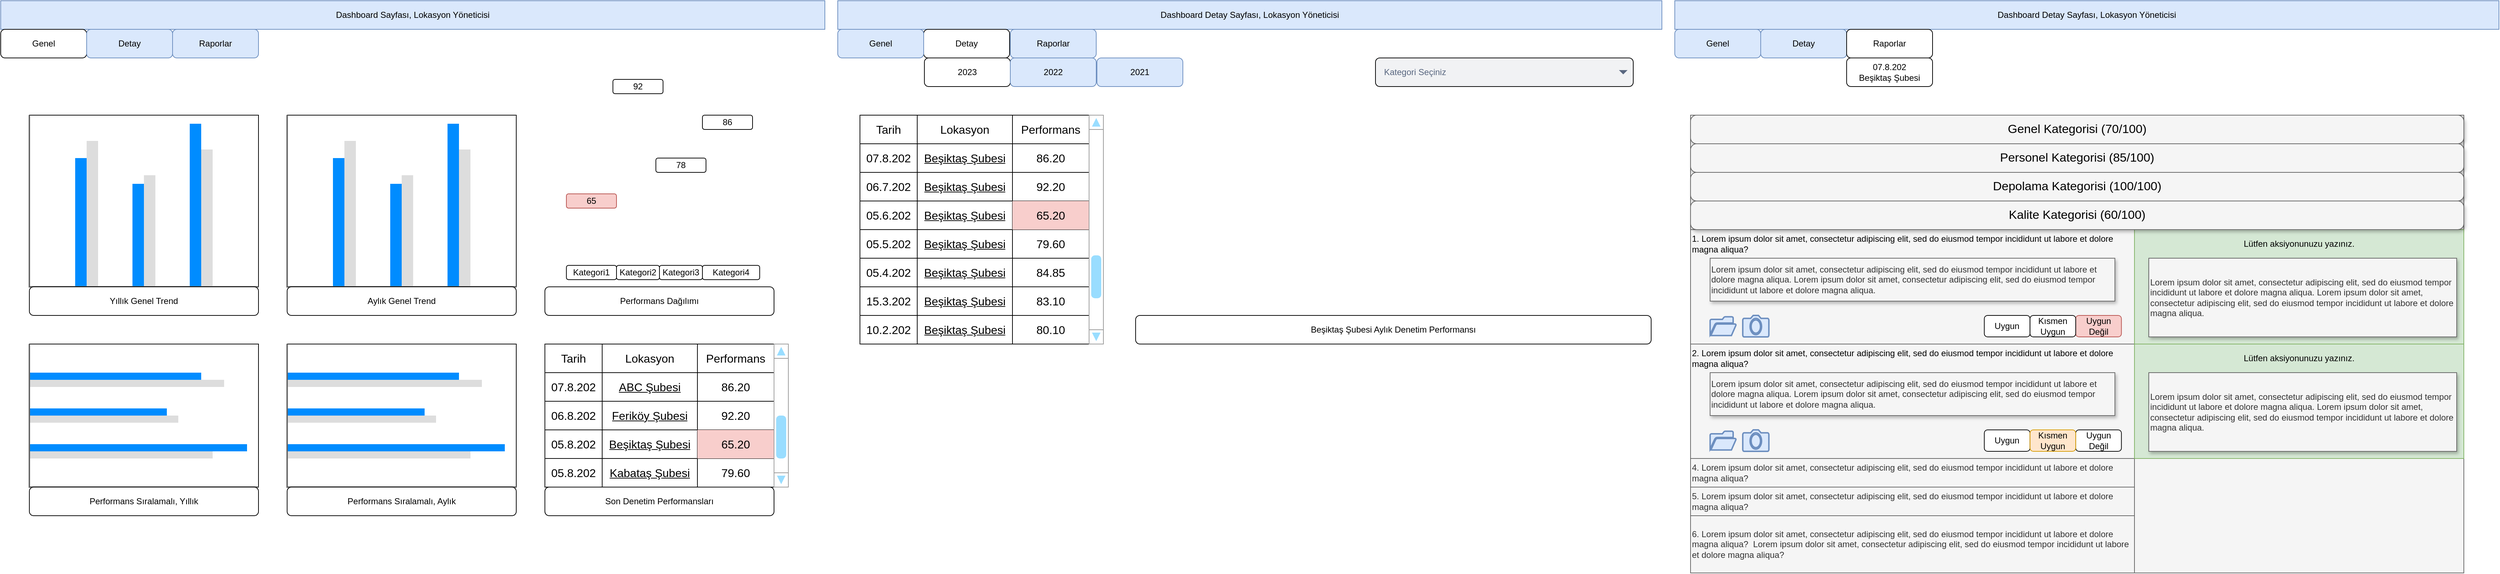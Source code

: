 <mxfile version="21.2.1" type="github">
  <diagram name="Sayfa -1" id="ZSB9GFYhAlsYdXEXsjk7">
    <mxGraphModel dx="2968" dy="960" grid="1" gridSize="10" guides="1" tooltips="1" connect="1" arrows="1" fold="1" page="1" pageScale="1" pageWidth="1169" pageHeight="827" math="0" shadow="0">
      <root>
        <mxCell id="0" />
        <mxCell id="1" parent="0" />
        <mxCell id="f3kiUudk-RCMqSwEqgsD-292" value="" style="shape=image;html=1;verticalAlign=top;verticalLabelPosition=bottom;labelBackgroundColor=#ffffff;imageAspect=0;aspect=fixed;image=https://cdn1.iconfinder.com/data/icons/ionicons-sharp-vol-2/512/stats-chart-sharp-128.png" vertex="1" parent="1">
          <mxGeometry x="-380" y="120" width="280" height="280" as="geometry" />
        </mxCell>
        <mxCell id="f3kiUudk-RCMqSwEqgsD-178" value="" style="group;fillColor=#f5f5f5;fontColor=#333333;strokeColor=#666666;container=0;" vertex="1" connectable="0" parent="1">
          <mxGeometry x="1200" y="160" width="1080" height="640" as="geometry" />
        </mxCell>
        <mxCell id="f3kiUudk-RCMqSwEqgsD-1" value="Dashboard Sayfası, Lokasyon Yöneticisi" style="rounded=0;whiteSpace=wrap;html=1;fillColor=#dae8fc;strokeColor=#6c8ebf;movable=1;resizable=1;rotatable=1;deletable=1;editable=1;locked=0;connectable=1;" vertex="1" parent="1">
          <mxGeometry x="-1160" width="1151" height="40" as="geometry" />
        </mxCell>
        <mxCell id="f3kiUudk-RCMqSwEqgsD-2" value="Genel" style="rounded=1;whiteSpace=wrap;html=1;" vertex="1" parent="1">
          <mxGeometry x="-1160" y="40" width="120" height="40" as="geometry" />
        </mxCell>
        <mxCell id="f3kiUudk-RCMqSwEqgsD-3" value="Detay" style="rounded=1;whiteSpace=wrap;html=1;fillColor=#dae8fc;strokeColor=#6c8ebf;" vertex="1" parent="1">
          <mxGeometry x="-1040" y="40" width="120" height="40" as="geometry" />
        </mxCell>
        <mxCell id="f3kiUudk-RCMqSwEqgsD-6" value="Dashboard Detay Sayfası, Lokasyon Yöneticisi" style="rounded=0;whiteSpace=wrap;html=1;fillColor=#dae8fc;strokeColor=#6c8ebf;movable=1;resizable=1;rotatable=1;deletable=1;editable=1;locked=0;connectable=1;" vertex="1" parent="1">
          <mxGeometry x="9" width="1151" height="40" as="geometry" />
        </mxCell>
        <mxCell id="f3kiUudk-RCMqSwEqgsD-7" value="Detay" style="rounded=1;whiteSpace=wrap;html=1;" vertex="1" parent="1">
          <mxGeometry x="129" y="40" width="120" height="40" as="geometry" />
        </mxCell>
        <mxCell id="f3kiUudk-RCMqSwEqgsD-8" value="Genel" style="rounded=1;whiteSpace=wrap;html=1;fillColor=#dae8fc;strokeColor=#6c8ebf;" vertex="1" parent="1">
          <mxGeometry x="9" y="40" width="120" height="40" as="geometry" />
        </mxCell>
        <mxCell id="f3kiUudk-RCMqSwEqgsD-14" value="" style="verticalLabelPosition=bottom;shadow=0;dashed=0;align=center;html=1;verticalAlign=top;strokeWidth=1;shape=mxgraph.mockup.graphics.columnChart;strokeColor=default;strokeColor2=none;strokeColor3=#666666;fillColor2=#008cff;fillColor3=#dddddd;" vertex="1" parent="1">
          <mxGeometry x="-1120" y="160" width="320" height="240" as="geometry" />
        </mxCell>
        <mxCell id="f3kiUudk-RCMqSwEqgsD-15" value="Yıllık Genel Trend" style="rounded=1;whiteSpace=wrap;html=1;" vertex="1" parent="1">
          <mxGeometry x="-1120" y="400" width="320" height="40" as="geometry" />
        </mxCell>
        <mxCell id="f3kiUudk-RCMqSwEqgsD-16" value="" style="verticalLabelPosition=bottom;shadow=0;dashed=0;align=center;html=1;verticalAlign=top;strokeWidth=1;shape=mxgraph.mockup.graphics.columnChart;strokeColor=default;strokeColor2=none;strokeColor3=#666666;fillColor2=#008cff;fillColor3=#dddddd;" vertex="1" parent="1">
          <mxGeometry x="-760" y="160" width="320" height="240" as="geometry" />
        </mxCell>
        <mxCell id="f3kiUudk-RCMqSwEqgsD-17" value="Aylık Genel Trend" style="rounded=1;whiteSpace=wrap;html=1;" vertex="1" parent="1">
          <mxGeometry x="-760" y="400" width="320" height="40" as="geometry" />
        </mxCell>
        <mxCell id="f3kiUudk-RCMqSwEqgsD-18" value="Performans Dağılımı" style="rounded=1;whiteSpace=wrap;html=1;" vertex="1" parent="1">
          <mxGeometry x="-400" y="400" width="320" height="40" as="geometry" />
        </mxCell>
        <mxCell id="f3kiUudk-RCMqSwEqgsD-19" value="" style="verticalLabelPosition=bottom;shadow=0;dashed=0;align=center;html=1;verticalAlign=top;strokeWidth=1;shape=mxgraph.mockup.graphics.barChart;strokeColor=default;strokeColor2=none;strokeColor3=#666666;fillColor2=#008cff;fillColor3=#dddddd;" vertex="1" parent="1">
          <mxGeometry x="-1120" y="480" width="320" height="200" as="geometry" />
        </mxCell>
        <mxCell id="f3kiUudk-RCMqSwEqgsD-20" value="Performans Sıralamalı, Yıllık" style="rounded=1;whiteSpace=wrap;html=1;" vertex="1" parent="1">
          <mxGeometry x="-1120" y="680" width="320" height="40" as="geometry" />
        </mxCell>
        <mxCell id="f3kiUudk-RCMqSwEqgsD-21" value="" style="verticalLabelPosition=bottom;shadow=0;dashed=0;align=center;html=1;verticalAlign=top;strokeWidth=1;shape=mxgraph.mockup.graphics.barChart;strokeColor=default;strokeColor2=none;strokeColor3=#666666;fillColor2=#008cff;fillColor3=#dddddd;" vertex="1" parent="1">
          <mxGeometry x="-760" y="480" width="320" height="200" as="geometry" />
        </mxCell>
        <mxCell id="f3kiUudk-RCMqSwEqgsD-22" value="Performans Sıralamalı, Aylık" style="rounded=1;whiteSpace=wrap;html=1;" vertex="1" parent="1">
          <mxGeometry x="-760" y="680" width="320" height="40" as="geometry" />
        </mxCell>
        <mxCell id="f3kiUudk-RCMqSwEqgsD-36" value="Kategori1" style="rounded=1;whiteSpace=wrap;html=1;" vertex="1" parent="1">
          <mxGeometry x="-370" y="370" width="70" height="20" as="geometry" />
        </mxCell>
        <mxCell id="f3kiUudk-RCMqSwEqgsD-37" value="Kategori2" style="rounded=1;whiteSpace=wrap;html=1;" vertex="1" parent="1">
          <mxGeometry x="-300" y="370" width="60" height="20" as="geometry" />
        </mxCell>
        <mxCell id="f3kiUudk-RCMqSwEqgsD-38" value="Kategori3" style="rounded=1;whiteSpace=wrap;html=1;" vertex="1" parent="1">
          <mxGeometry x="-240" y="370" width="60" height="20" as="geometry" />
        </mxCell>
        <mxCell id="f3kiUudk-RCMqSwEqgsD-49" value="" style="shape=table;startSize=0;container=1;collapsible=0;childLayout=tableLayout;fontSize=16;" vertex="1" parent="1">
          <mxGeometry x="-400" y="480" width="320" height="200" as="geometry" />
        </mxCell>
        <mxCell id="f3kiUudk-RCMqSwEqgsD-50" value="" style="shape=tableRow;horizontal=0;startSize=0;swimlaneHead=0;swimlaneBody=0;strokeColor=inherit;top=0;left=0;bottom=0;right=0;collapsible=0;dropTarget=0;fillColor=none;points=[[0,0.5],[1,0.5]];portConstraint=eastwest;fontSize=16;" vertex="1" parent="f3kiUudk-RCMqSwEqgsD-49">
          <mxGeometry width="320" height="40" as="geometry" />
        </mxCell>
        <mxCell id="f3kiUudk-RCMqSwEqgsD-51" value="Tarih" style="shape=partialRectangle;html=1;whiteSpace=wrap;connectable=0;strokeColor=inherit;overflow=hidden;fillColor=none;top=0;left=0;bottom=0;right=0;pointerEvents=1;fontSize=16;" vertex="1" parent="f3kiUudk-RCMqSwEqgsD-50">
          <mxGeometry width="80" height="40" as="geometry">
            <mxRectangle width="80" height="40" as="alternateBounds" />
          </mxGeometry>
        </mxCell>
        <mxCell id="f3kiUudk-RCMqSwEqgsD-52" value="Lokasyon" style="shape=partialRectangle;html=1;whiteSpace=wrap;connectable=0;strokeColor=inherit;overflow=hidden;fillColor=none;top=0;left=0;bottom=0;right=0;pointerEvents=1;fontSize=16;" vertex="1" parent="f3kiUudk-RCMqSwEqgsD-50">
          <mxGeometry x="80" width="133" height="40" as="geometry">
            <mxRectangle width="133" height="40" as="alternateBounds" />
          </mxGeometry>
        </mxCell>
        <mxCell id="f3kiUudk-RCMqSwEqgsD-53" value="Performans" style="shape=partialRectangle;html=1;whiteSpace=wrap;connectable=0;strokeColor=inherit;overflow=hidden;fillColor=none;top=0;left=0;bottom=0;right=0;pointerEvents=1;fontSize=16;" vertex="1" parent="f3kiUudk-RCMqSwEqgsD-50">
          <mxGeometry x="213" width="107" height="40" as="geometry">
            <mxRectangle width="107" height="40" as="alternateBounds" />
          </mxGeometry>
        </mxCell>
        <mxCell id="f3kiUudk-RCMqSwEqgsD-54" value="" style="shape=tableRow;horizontal=0;startSize=0;swimlaneHead=0;swimlaneBody=0;strokeColor=inherit;top=0;left=0;bottom=0;right=0;collapsible=0;dropTarget=0;fillColor=none;points=[[0,0.5],[1,0.5]];portConstraint=eastwest;fontSize=16;" vertex="1" parent="f3kiUudk-RCMqSwEqgsD-49">
          <mxGeometry y="40" width="320" height="40" as="geometry" />
        </mxCell>
        <mxCell id="f3kiUudk-RCMqSwEqgsD-55" value="07.8.202" style="shape=partialRectangle;html=1;whiteSpace=wrap;connectable=0;strokeColor=inherit;overflow=hidden;fillColor=none;top=0;left=0;bottom=0;right=0;pointerEvents=1;fontSize=16;" vertex="1" parent="f3kiUudk-RCMqSwEqgsD-54">
          <mxGeometry width="80" height="40" as="geometry">
            <mxRectangle width="80" height="40" as="alternateBounds" />
          </mxGeometry>
        </mxCell>
        <mxCell id="f3kiUudk-RCMqSwEqgsD-56" value="ABC Şubesi" style="shape=partialRectangle;html=1;whiteSpace=wrap;connectable=0;strokeColor=inherit;overflow=hidden;fillColor=none;top=0;left=0;bottom=0;right=0;pointerEvents=1;fontSize=16;fontStyle=4" vertex="1" parent="f3kiUudk-RCMqSwEqgsD-54">
          <mxGeometry x="80" width="133" height="40" as="geometry">
            <mxRectangle width="133" height="40" as="alternateBounds" />
          </mxGeometry>
        </mxCell>
        <mxCell id="f3kiUudk-RCMqSwEqgsD-57" value="86.20" style="shape=partialRectangle;html=1;whiteSpace=wrap;connectable=0;strokeColor=inherit;overflow=hidden;fillColor=none;top=0;left=0;bottom=0;right=0;pointerEvents=1;fontSize=16;" vertex="1" parent="f3kiUudk-RCMqSwEqgsD-54">
          <mxGeometry x="213" width="107" height="40" as="geometry">
            <mxRectangle width="107" height="40" as="alternateBounds" />
          </mxGeometry>
        </mxCell>
        <mxCell id="f3kiUudk-RCMqSwEqgsD-58" value="" style="shape=tableRow;horizontal=0;startSize=0;swimlaneHead=0;swimlaneBody=0;strokeColor=inherit;top=0;left=0;bottom=0;right=0;collapsible=0;dropTarget=0;fillColor=none;points=[[0,0.5],[1,0.5]];portConstraint=eastwest;fontSize=16;" vertex="1" parent="f3kiUudk-RCMqSwEqgsD-49">
          <mxGeometry y="80" width="320" height="40" as="geometry" />
        </mxCell>
        <mxCell id="f3kiUudk-RCMqSwEqgsD-59" value="06.8.202" style="shape=partialRectangle;html=1;whiteSpace=wrap;connectable=0;strokeColor=inherit;overflow=hidden;fillColor=none;top=0;left=0;bottom=0;right=0;pointerEvents=1;fontSize=16;" vertex="1" parent="f3kiUudk-RCMqSwEqgsD-58">
          <mxGeometry width="80" height="40" as="geometry">
            <mxRectangle width="80" height="40" as="alternateBounds" />
          </mxGeometry>
        </mxCell>
        <mxCell id="f3kiUudk-RCMqSwEqgsD-60" value="Feriköy Şubesi" style="shape=partialRectangle;html=1;whiteSpace=wrap;connectable=0;strokeColor=inherit;overflow=hidden;fillColor=none;top=0;left=0;bottom=0;right=0;pointerEvents=1;fontSize=16;fontStyle=4" vertex="1" parent="f3kiUudk-RCMqSwEqgsD-58">
          <mxGeometry x="80" width="133" height="40" as="geometry">
            <mxRectangle width="133" height="40" as="alternateBounds" />
          </mxGeometry>
        </mxCell>
        <mxCell id="f3kiUudk-RCMqSwEqgsD-61" value="92.20" style="shape=partialRectangle;html=1;whiteSpace=wrap;connectable=0;strokeColor=inherit;overflow=hidden;fillColor=none;top=0;left=0;bottom=0;right=0;pointerEvents=1;fontSize=16;" vertex="1" parent="f3kiUudk-RCMqSwEqgsD-58">
          <mxGeometry x="213" width="107" height="40" as="geometry">
            <mxRectangle width="107" height="40" as="alternateBounds" />
          </mxGeometry>
        </mxCell>
        <mxCell id="f3kiUudk-RCMqSwEqgsD-62" style="shape=tableRow;horizontal=0;startSize=0;swimlaneHead=0;swimlaneBody=0;strokeColor=inherit;top=0;left=0;bottom=0;right=0;collapsible=0;dropTarget=0;fillColor=none;points=[[0,0.5],[1,0.5]];portConstraint=eastwest;fontSize=16;" vertex="1" parent="f3kiUudk-RCMqSwEqgsD-49">
          <mxGeometry y="120" width="320" height="40" as="geometry" />
        </mxCell>
        <mxCell id="f3kiUudk-RCMqSwEqgsD-63" value="05.8.202" style="shape=partialRectangle;html=1;whiteSpace=wrap;connectable=0;strokeColor=inherit;overflow=hidden;fillColor=none;top=0;left=0;bottom=0;right=0;pointerEvents=1;fontSize=16;" vertex="1" parent="f3kiUudk-RCMqSwEqgsD-62">
          <mxGeometry width="80" height="40" as="geometry">
            <mxRectangle width="80" height="40" as="alternateBounds" />
          </mxGeometry>
        </mxCell>
        <mxCell id="f3kiUudk-RCMqSwEqgsD-64" value="Beşiktaş Şubesi" style="shape=partialRectangle;html=1;whiteSpace=wrap;connectable=0;strokeColor=inherit;overflow=hidden;fillColor=none;top=0;left=0;bottom=0;right=0;pointerEvents=1;fontSize=16;fontStyle=4" vertex="1" parent="f3kiUudk-RCMqSwEqgsD-62">
          <mxGeometry x="80" width="133" height="40" as="geometry">
            <mxRectangle width="133" height="40" as="alternateBounds" />
          </mxGeometry>
        </mxCell>
        <mxCell id="f3kiUudk-RCMqSwEqgsD-65" value="65.20" style="shape=partialRectangle;html=1;whiteSpace=wrap;connectable=0;strokeColor=#b85450;overflow=hidden;fillColor=#f8cecc;top=0;left=0;bottom=0;right=0;pointerEvents=1;fontSize=16;" vertex="1" parent="f3kiUudk-RCMqSwEqgsD-62">
          <mxGeometry x="213" width="107" height="40" as="geometry">
            <mxRectangle width="107" height="40" as="alternateBounds" />
          </mxGeometry>
        </mxCell>
        <mxCell id="f3kiUudk-RCMqSwEqgsD-66" style="shape=tableRow;horizontal=0;startSize=0;swimlaneHead=0;swimlaneBody=0;strokeColor=inherit;top=0;left=0;bottom=0;right=0;collapsible=0;dropTarget=0;fillColor=none;points=[[0,0.5],[1,0.5]];portConstraint=eastwest;fontSize=16;" vertex="1" parent="f3kiUudk-RCMqSwEqgsD-49">
          <mxGeometry y="160" width="320" height="40" as="geometry" />
        </mxCell>
        <mxCell id="f3kiUudk-RCMqSwEqgsD-67" value="05.8.202" style="shape=partialRectangle;html=1;whiteSpace=wrap;connectable=0;strokeColor=inherit;overflow=hidden;fillColor=none;top=0;left=0;bottom=0;right=0;pointerEvents=1;fontSize=16;" vertex="1" parent="f3kiUudk-RCMqSwEqgsD-66">
          <mxGeometry width="80" height="40" as="geometry">
            <mxRectangle width="80" height="40" as="alternateBounds" />
          </mxGeometry>
        </mxCell>
        <mxCell id="f3kiUudk-RCMqSwEqgsD-68" value="Kabataş Şubesi" style="shape=partialRectangle;html=1;whiteSpace=wrap;connectable=0;strokeColor=inherit;overflow=hidden;fillColor=none;top=0;left=0;bottom=0;right=0;pointerEvents=1;fontSize=16;fontStyle=4" vertex="1" parent="f3kiUudk-RCMqSwEqgsD-66">
          <mxGeometry x="80" width="133" height="40" as="geometry">
            <mxRectangle width="133" height="40" as="alternateBounds" />
          </mxGeometry>
        </mxCell>
        <mxCell id="f3kiUudk-RCMqSwEqgsD-69" value="79.60" style="shape=partialRectangle;html=1;whiteSpace=wrap;connectable=0;strokeColor=inherit;overflow=hidden;fillColor=none;top=0;left=0;bottom=0;right=0;pointerEvents=1;fontSize=16;" vertex="1" parent="f3kiUudk-RCMqSwEqgsD-66">
          <mxGeometry x="213" width="107" height="40" as="geometry">
            <mxRectangle width="107" height="40" as="alternateBounds" />
          </mxGeometry>
        </mxCell>
        <mxCell id="f3kiUudk-RCMqSwEqgsD-70" value="Son Denetim Performansları" style="rounded=1;whiteSpace=wrap;html=1;" vertex="1" parent="1">
          <mxGeometry x="-400" y="680" width="320" height="40" as="geometry" />
        </mxCell>
        <mxCell id="f3kiUudk-RCMqSwEqgsD-71" value="" style="shape=table;startSize=0;container=1;collapsible=0;childLayout=tableLayout;fontSize=16;" vertex="1" parent="1">
          <mxGeometry x="40" y="160" width="320" height="320" as="geometry" />
        </mxCell>
        <mxCell id="f3kiUudk-RCMqSwEqgsD-72" value="" style="shape=tableRow;horizontal=0;startSize=0;swimlaneHead=0;swimlaneBody=0;strokeColor=inherit;top=0;left=0;bottom=0;right=0;collapsible=0;dropTarget=0;fillColor=none;points=[[0,0.5],[1,0.5]];portConstraint=eastwest;fontSize=16;" vertex="1" parent="f3kiUudk-RCMqSwEqgsD-71">
          <mxGeometry width="320" height="40" as="geometry" />
        </mxCell>
        <mxCell id="f3kiUudk-RCMqSwEqgsD-73" value="Tarih" style="shape=partialRectangle;html=1;whiteSpace=wrap;connectable=0;strokeColor=inherit;overflow=hidden;fillColor=none;top=0;left=0;bottom=0;right=0;pointerEvents=1;fontSize=16;" vertex="1" parent="f3kiUudk-RCMqSwEqgsD-72">
          <mxGeometry width="80" height="40" as="geometry">
            <mxRectangle width="80" height="40" as="alternateBounds" />
          </mxGeometry>
        </mxCell>
        <mxCell id="f3kiUudk-RCMqSwEqgsD-74" value="Lokasyon" style="shape=partialRectangle;html=1;whiteSpace=wrap;connectable=0;strokeColor=inherit;overflow=hidden;fillColor=none;top=0;left=0;bottom=0;right=0;pointerEvents=1;fontSize=16;" vertex="1" parent="f3kiUudk-RCMqSwEqgsD-72">
          <mxGeometry x="80" width="133" height="40" as="geometry">
            <mxRectangle width="133" height="40" as="alternateBounds" />
          </mxGeometry>
        </mxCell>
        <mxCell id="f3kiUudk-RCMqSwEqgsD-75" value="Performans" style="shape=partialRectangle;html=1;whiteSpace=wrap;connectable=0;strokeColor=inherit;overflow=hidden;fillColor=none;top=0;left=0;bottom=0;right=0;pointerEvents=1;fontSize=16;" vertex="1" parent="f3kiUudk-RCMqSwEqgsD-72">
          <mxGeometry x="213" width="107" height="40" as="geometry">
            <mxRectangle width="107" height="40" as="alternateBounds" />
          </mxGeometry>
        </mxCell>
        <mxCell id="f3kiUudk-RCMqSwEqgsD-76" value="" style="shape=tableRow;horizontal=0;startSize=0;swimlaneHead=0;swimlaneBody=0;strokeColor=inherit;top=0;left=0;bottom=0;right=0;collapsible=0;dropTarget=0;fillColor=none;points=[[0,0.5],[1,0.5]];portConstraint=eastwest;fontSize=16;" vertex="1" parent="f3kiUudk-RCMqSwEqgsD-71">
          <mxGeometry y="40" width="320" height="40" as="geometry" />
        </mxCell>
        <mxCell id="f3kiUudk-RCMqSwEqgsD-77" value="07.8.202" style="shape=partialRectangle;html=1;whiteSpace=wrap;connectable=0;strokeColor=inherit;overflow=hidden;fillColor=none;top=0;left=0;bottom=0;right=0;pointerEvents=1;fontSize=16;" vertex="1" parent="f3kiUudk-RCMqSwEqgsD-76">
          <mxGeometry width="80" height="40" as="geometry">
            <mxRectangle width="80" height="40" as="alternateBounds" />
          </mxGeometry>
        </mxCell>
        <mxCell id="f3kiUudk-RCMqSwEqgsD-78" value="Beşiktaş Şubesi" style="shape=partialRectangle;html=1;whiteSpace=wrap;connectable=0;strokeColor=inherit;overflow=hidden;fillColor=none;top=0;left=0;bottom=0;right=0;pointerEvents=1;fontSize=16;fontStyle=4" vertex="1" parent="f3kiUudk-RCMqSwEqgsD-76">
          <mxGeometry x="80" width="133" height="40" as="geometry">
            <mxRectangle width="133" height="40" as="alternateBounds" />
          </mxGeometry>
        </mxCell>
        <mxCell id="f3kiUudk-RCMqSwEqgsD-79" value="86.20" style="shape=partialRectangle;html=1;whiteSpace=wrap;connectable=0;strokeColor=inherit;overflow=hidden;fillColor=none;top=0;left=0;bottom=0;right=0;pointerEvents=1;fontSize=16;" vertex="1" parent="f3kiUudk-RCMqSwEqgsD-76">
          <mxGeometry x="213" width="107" height="40" as="geometry">
            <mxRectangle width="107" height="40" as="alternateBounds" />
          </mxGeometry>
        </mxCell>
        <mxCell id="f3kiUudk-RCMqSwEqgsD-80" value="" style="shape=tableRow;horizontal=0;startSize=0;swimlaneHead=0;swimlaneBody=0;strokeColor=inherit;top=0;left=0;bottom=0;right=0;collapsible=0;dropTarget=0;fillColor=none;points=[[0,0.5],[1,0.5]];portConstraint=eastwest;fontSize=16;" vertex="1" parent="f3kiUudk-RCMqSwEqgsD-71">
          <mxGeometry y="80" width="320" height="40" as="geometry" />
        </mxCell>
        <mxCell id="f3kiUudk-RCMqSwEqgsD-81" value="06.7.202" style="shape=partialRectangle;html=1;whiteSpace=wrap;connectable=0;strokeColor=inherit;overflow=hidden;fillColor=none;top=0;left=0;bottom=0;right=0;pointerEvents=1;fontSize=16;" vertex="1" parent="f3kiUudk-RCMqSwEqgsD-80">
          <mxGeometry width="80" height="40" as="geometry">
            <mxRectangle width="80" height="40" as="alternateBounds" />
          </mxGeometry>
        </mxCell>
        <mxCell id="f3kiUudk-RCMqSwEqgsD-82" value="Beşiktaş Şubesi" style="shape=partialRectangle;html=1;whiteSpace=wrap;connectable=0;strokeColor=inherit;overflow=hidden;fillColor=none;top=0;left=0;bottom=0;right=0;pointerEvents=1;fontSize=16;fontStyle=4" vertex="1" parent="f3kiUudk-RCMqSwEqgsD-80">
          <mxGeometry x="80" width="133" height="40" as="geometry">
            <mxRectangle width="133" height="40" as="alternateBounds" />
          </mxGeometry>
        </mxCell>
        <mxCell id="f3kiUudk-RCMqSwEqgsD-83" value="92.20" style="shape=partialRectangle;html=1;whiteSpace=wrap;connectable=0;strokeColor=inherit;overflow=hidden;fillColor=none;top=0;left=0;bottom=0;right=0;pointerEvents=1;fontSize=16;" vertex="1" parent="f3kiUudk-RCMqSwEqgsD-80">
          <mxGeometry x="213" width="107" height="40" as="geometry">
            <mxRectangle width="107" height="40" as="alternateBounds" />
          </mxGeometry>
        </mxCell>
        <mxCell id="f3kiUudk-RCMqSwEqgsD-84" style="shape=tableRow;horizontal=0;startSize=0;swimlaneHead=0;swimlaneBody=0;strokeColor=inherit;top=0;left=0;bottom=0;right=0;collapsible=0;dropTarget=0;fillColor=none;points=[[0,0.5],[1,0.5]];portConstraint=eastwest;fontSize=16;" vertex="1" parent="f3kiUudk-RCMqSwEqgsD-71">
          <mxGeometry y="120" width="320" height="40" as="geometry" />
        </mxCell>
        <mxCell id="f3kiUudk-RCMqSwEqgsD-85" value="05.6.202" style="shape=partialRectangle;html=1;whiteSpace=wrap;connectable=0;strokeColor=inherit;overflow=hidden;fillColor=none;top=0;left=0;bottom=0;right=0;pointerEvents=1;fontSize=16;" vertex="1" parent="f3kiUudk-RCMqSwEqgsD-84">
          <mxGeometry width="80" height="40" as="geometry">
            <mxRectangle width="80" height="40" as="alternateBounds" />
          </mxGeometry>
        </mxCell>
        <mxCell id="f3kiUudk-RCMqSwEqgsD-86" value="Beşiktaş Şubesi" style="shape=partialRectangle;html=1;whiteSpace=wrap;connectable=0;strokeColor=inherit;overflow=hidden;fillColor=none;top=0;left=0;bottom=0;right=0;pointerEvents=1;fontSize=16;fontStyle=4" vertex="1" parent="f3kiUudk-RCMqSwEqgsD-84">
          <mxGeometry x="80" width="133" height="40" as="geometry">
            <mxRectangle width="133" height="40" as="alternateBounds" />
          </mxGeometry>
        </mxCell>
        <mxCell id="f3kiUudk-RCMqSwEqgsD-87" value="65.20" style="shape=partialRectangle;html=1;whiteSpace=wrap;connectable=0;strokeColor=#b85450;overflow=hidden;fillColor=#f8cecc;top=0;left=0;bottom=0;right=0;pointerEvents=1;fontSize=16;" vertex="1" parent="f3kiUudk-RCMqSwEqgsD-84">
          <mxGeometry x="213" width="107" height="40" as="geometry">
            <mxRectangle width="107" height="40" as="alternateBounds" />
          </mxGeometry>
        </mxCell>
        <mxCell id="f3kiUudk-RCMqSwEqgsD-88" style="shape=tableRow;horizontal=0;startSize=0;swimlaneHead=0;swimlaneBody=0;strokeColor=inherit;top=0;left=0;bottom=0;right=0;collapsible=0;dropTarget=0;fillColor=none;points=[[0,0.5],[1,0.5]];portConstraint=eastwest;fontSize=16;" vertex="1" parent="f3kiUudk-RCMqSwEqgsD-71">
          <mxGeometry y="160" width="320" height="40" as="geometry" />
        </mxCell>
        <mxCell id="f3kiUudk-RCMqSwEqgsD-89" value="05.5.202" style="shape=partialRectangle;html=1;whiteSpace=wrap;connectable=0;strokeColor=inherit;overflow=hidden;fillColor=none;top=0;left=0;bottom=0;right=0;pointerEvents=1;fontSize=16;" vertex="1" parent="f3kiUudk-RCMqSwEqgsD-88">
          <mxGeometry width="80" height="40" as="geometry">
            <mxRectangle width="80" height="40" as="alternateBounds" />
          </mxGeometry>
        </mxCell>
        <mxCell id="f3kiUudk-RCMqSwEqgsD-90" value="Beşiktaş Şubesi" style="shape=partialRectangle;html=1;whiteSpace=wrap;connectable=0;strokeColor=inherit;overflow=hidden;fillColor=none;top=0;left=0;bottom=0;right=0;pointerEvents=1;fontSize=16;fontStyle=4" vertex="1" parent="f3kiUudk-RCMqSwEqgsD-88">
          <mxGeometry x="80" width="133" height="40" as="geometry">
            <mxRectangle width="133" height="40" as="alternateBounds" />
          </mxGeometry>
        </mxCell>
        <mxCell id="f3kiUudk-RCMqSwEqgsD-91" value="79.60" style="shape=partialRectangle;html=1;whiteSpace=wrap;connectable=0;strokeColor=inherit;overflow=hidden;fillColor=none;top=0;left=0;bottom=0;right=0;pointerEvents=1;fontSize=16;" vertex="1" parent="f3kiUudk-RCMqSwEqgsD-88">
          <mxGeometry x="213" width="107" height="40" as="geometry">
            <mxRectangle width="107" height="40" as="alternateBounds" />
          </mxGeometry>
        </mxCell>
        <mxCell id="f3kiUudk-RCMqSwEqgsD-94" style="shape=tableRow;horizontal=0;startSize=0;swimlaneHead=0;swimlaneBody=0;strokeColor=inherit;top=0;left=0;bottom=0;right=0;collapsible=0;dropTarget=0;fillColor=none;points=[[0,0.5],[1,0.5]];portConstraint=eastwest;fontSize=16;" vertex="1" parent="f3kiUudk-RCMqSwEqgsD-71">
          <mxGeometry y="200" width="320" height="40" as="geometry" />
        </mxCell>
        <mxCell id="f3kiUudk-RCMqSwEqgsD-95" value="05.4.202" style="shape=partialRectangle;html=1;whiteSpace=wrap;connectable=0;strokeColor=inherit;overflow=hidden;fillColor=none;top=0;left=0;bottom=0;right=0;pointerEvents=1;fontSize=16;" vertex="1" parent="f3kiUudk-RCMqSwEqgsD-94">
          <mxGeometry width="80" height="40" as="geometry">
            <mxRectangle width="80" height="40" as="alternateBounds" />
          </mxGeometry>
        </mxCell>
        <mxCell id="f3kiUudk-RCMqSwEqgsD-96" value="Beşiktaş Şubesi" style="shape=partialRectangle;html=1;whiteSpace=wrap;connectable=0;strokeColor=inherit;overflow=hidden;fillColor=none;top=0;left=0;bottom=0;right=0;pointerEvents=1;fontSize=16;fontStyle=4" vertex="1" parent="f3kiUudk-RCMqSwEqgsD-94">
          <mxGeometry x="80" width="133" height="40" as="geometry">
            <mxRectangle width="133" height="40" as="alternateBounds" />
          </mxGeometry>
        </mxCell>
        <mxCell id="f3kiUudk-RCMqSwEqgsD-97" value="84.85" style="shape=partialRectangle;html=1;whiteSpace=wrap;connectable=0;strokeColor=inherit;overflow=hidden;fillColor=none;top=0;left=0;bottom=0;right=0;pointerEvents=1;fontSize=16;" vertex="1" parent="f3kiUudk-RCMqSwEqgsD-94">
          <mxGeometry x="213" width="107" height="40" as="geometry">
            <mxRectangle width="107" height="40" as="alternateBounds" />
          </mxGeometry>
        </mxCell>
        <mxCell id="f3kiUudk-RCMqSwEqgsD-98" style="shape=tableRow;horizontal=0;startSize=0;swimlaneHead=0;swimlaneBody=0;strokeColor=inherit;top=0;left=0;bottom=0;right=0;collapsible=0;dropTarget=0;fillColor=none;points=[[0,0.5],[1,0.5]];portConstraint=eastwest;fontSize=16;" vertex="1" parent="f3kiUudk-RCMqSwEqgsD-71">
          <mxGeometry y="240" width="320" height="40" as="geometry" />
        </mxCell>
        <mxCell id="f3kiUudk-RCMqSwEqgsD-99" value="15.3.202" style="shape=partialRectangle;html=1;whiteSpace=wrap;connectable=0;strokeColor=inherit;overflow=hidden;fillColor=none;top=0;left=0;bottom=0;right=0;pointerEvents=1;fontSize=16;" vertex="1" parent="f3kiUudk-RCMqSwEqgsD-98">
          <mxGeometry width="80" height="40" as="geometry">
            <mxRectangle width="80" height="40" as="alternateBounds" />
          </mxGeometry>
        </mxCell>
        <mxCell id="f3kiUudk-RCMqSwEqgsD-100" value="Beşiktaş Şubesi" style="shape=partialRectangle;html=1;whiteSpace=wrap;connectable=0;strokeColor=inherit;overflow=hidden;fillColor=none;top=0;left=0;bottom=0;right=0;pointerEvents=1;fontSize=16;fontStyle=4" vertex="1" parent="f3kiUudk-RCMqSwEqgsD-98">
          <mxGeometry x="80" width="133" height="40" as="geometry">
            <mxRectangle width="133" height="40" as="alternateBounds" />
          </mxGeometry>
        </mxCell>
        <mxCell id="f3kiUudk-RCMqSwEqgsD-101" value="83.10" style="shape=partialRectangle;html=1;whiteSpace=wrap;connectable=0;strokeColor=inherit;overflow=hidden;fillColor=none;top=0;left=0;bottom=0;right=0;pointerEvents=1;fontSize=16;" vertex="1" parent="f3kiUudk-RCMqSwEqgsD-98">
          <mxGeometry x="213" width="107" height="40" as="geometry">
            <mxRectangle width="107" height="40" as="alternateBounds" />
          </mxGeometry>
        </mxCell>
        <mxCell id="f3kiUudk-RCMqSwEqgsD-102" style="shape=tableRow;horizontal=0;startSize=0;swimlaneHead=0;swimlaneBody=0;strokeColor=inherit;top=0;left=0;bottom=0;right=0;collapsible=0;dropTarget=0;fillColor=none;points=[[0,0.5],[1,0.5]];portConstraint=eastwest;fontSize=16;" vertex="1" parent="f3kiUudk-RCMqSwEqgsD-71">
          <mxGeometry y="280" width="320" height="40" as="geometry" />
        </mxCell>
        <mxCell id="f3kiUudk-RCMqSwEqgsD-103" value="10.2.202" style="shape=partialRectangle;html=1;whiteSpace=wrap;connectable=0;strokeColor=inherit;overflow=hidden;fillColor=none;top=0;left=0;bottom=0;right=0;pointerEvents=1;fontSize=16;" vertex="1" parent="f3kiUudk-RCMqSwEqgsD-102">
          <mxGeometry width="80" height="40" as="geometry">
            <mxRectangle width="80" height="40" as="alternateBounds" />
          </mxGeometry>
        </mxCell>
        <mxCell id="f3kiUudk-RCMqSwEqgsD-104" value="Beşiktaş Şubesi" style="shape=partialRectangle;html=1;whiteSpace=wrap;connectable=0;strokeColor=inherit;overflow=hidden;fillColor=none;top=0;left=0;bottom=0;right=0;pointerEvents=1;fontSize=16;fontStyle=4" vertex="1" parent="f3kiUudk-RCMqSwEqgsD-102">
          <mxGeometry x="80" width="133" height="40" as="geometry">
            <mxRectangle width="133" height="40" as="alternateBounds" />
          </mxGeometry>
        </mxCell>
        <mxCell id="f3kiUudk-RCMqSwEqgsD-105" value="80.10" style="shape=partialRectangle;html=1;whiteSpace=wrap;connectable=0;strokeColor=inherit;overflow=hidden;fillColor=none;top=0;left=0;bottom=0;right=0;pointerEvents=1;fontSize=16;" vertex="1" parent="f3kiUudk-RCMqSwEqgsD-102">
          <mxGeometry x="213" width="107" height="40" as="geometry">
            <mxRectangle width="107" height="40" as="alternateBounds" />
          </mxGeometry>
        </mxCell>
        <mxCell id="f3kiUudk-RCMqSwEqgsD-118" value="" style="group" vertex="1" connectable="0" parent="1">
          <mxGeometry x="398" y="160" width="771" height="320" as="geometry" />
        </mxCell>
        <mxCell id="f3kiUudk-RCMqSwEqgsD-114" value="" style="group" vertex="1" connectable="0" parent="f3kiUudk-RCMqSwEqgsD-118">
          <mxGeometry width="464" height="320" as="geometry" />
        </mxCell>
        <mxCell id="f3kiUudk-RCMqSwEqgsD-112" value="" style="shape=image;html=1;verticalAlign=top;verticalLabelPosition=bottom;labelBackgroundColor=#ffffff;imageAspect=0;aspect=fixed;image=https://cdn1.iconfinder.com/data/icons/ionicons-sharp-vol-2/512/stats-chart-sharp-128.png" vertex="1" parent="f3kiUudk-RCMqSwEqgsD-114">
          <mxGeometry width="280" height="280" as="geometry" />
        </mxCell>
        <mxCell id="f3kiUudk-RCMqSwEqgsD-113" value="" style="shape=image;html=1;verticalAlign=top;verticalLabelPosition=bottom;labelBackgroundColor=#ffffff;imageAspect=0;aspect=fixed;image=https://cdn1.iconfinder.com/data/icons/ionicons-sharp-vol-2/512/stats-chart-sharp-128.png" vertex="1" parent="f3kiUudk-RCMqSwEqgsD-114">
          <mxGeometry x="184" width="280" height="280" as="geometry" />
        </mxCell>
        <mxCell id="f3kiUudk-RCMqSwEqgsD-115" value="" style="group" vertex="1" connectable="0" parent="f3kiUudk-RCMqSwEqgsD-118">
          <mxGeometry x="307" width="464" height="320" as="geometry" />
        </mxCell>
        <mxCell id="f3kiUudk-RCMqSwEqgsD-116" value="" style="shape=image;html=1;verticalAlign=top;verticalLabelPosition=bottom;labelBackgroundColor=#ffffff;imageAspect=0;aspect=fixed;image=https://cdn1.iconfinder.com/data/icons/ionicons-sharp-vol-2/512/stats-chart-sharp-128.png" vertex="1" parent="f3kiUudk-RCMqSwEqgsD-115">
          <mxGeometry width="280" height="280" as="geometry" />
        </mxCell>
        <mxCell id="f3kiUudk-RCMqSwEqgsD-117" value="" style="shape=image;html=1;verticalAlign=top;verticalLabelPosition=bottom;labelBackgroundColor=#ffffff;imageAspect=0;aspect=fixed;image=https://cdn1.iconfinder.com/data/icons/ionicons-sharp-vol-2/512/stats-chart-sharp-128.png" vertex="1" parent="f3kiUudk-RCMqSwEqgsD-115">
          <mxGeometry x="184" width="280" height="280" as="geometry" />
        </mxCell>
        <mxCell id="f3kiUudk-RCMqSwEqgsD-119" value="Beşiktaş Şubesi Aylık Denetim Performansı" style="rounded=1;whiteSpace=wrap;html=1;" vertex="1" parent="f3kiUudk-RCMqSwEqgsD-115">
          <mxGeometry x="-280" y="280" width="720" height="40" as="geometry" />
        </mxCell>
        <mxCell id="f3kiUudk-RCMqSwEqgsD-120" value="" style="verticalLabelPosition=bottom;shadow=0;dashed=0;align=center;html=1;verticalAlign=top;strokeWidth=1;shape=mxgraph.mockup.navigation.scrollBar;strokeColor=#999999;barPos=20;fillColor2=#99ddff;strokeColor2=none;direction=north;" vertex="1" parent="1">
          <mxGeometry x="360" y="160" width="20" height="320" as="geometry" />
        </mxCell>
        <mxCell id="f3kiUudk-RCMqSwEqgsD-121" value="2023" style="rounded=1;whiteSpace=wrap;html=1;" vertex="1" parent="1">
          <mxGeometry x="130" y="80" width="120" height="40" as="geometry" />
        </mxCell>
        <mxCell id="f3kiUudk-RCMqSwEqgsD-122" value="2022" style="rounded=1;whiteSpace=wrap;html=1;fillColor=#dae8fc;strokeColor=#6c8ebf;" vertex="1" parent="1">
          <mxGeometry x="250" y="80" width="120" height="40" as="geometry" />
        </mxCell>
        <mxCell id="f3kiUudk-RCMqSwEqgsD-123" value="2021" style="rounded=1;whiteSpace=wrap;html=1;fillColor=#dae8fc;strokeColor=#6c8ebf;" vertex="1" parent="1">
          <mxGeometry x="371" y="80" width="120" height="40" as="geometry" />
        </mxCell>
        <mxCell id="f3kiUudk-RCMqSwEqgsD-133" value="Dashboard Detay Sayfası, Lokasyon Yöneticisi" style="rounded=0;whiteSpace=wrap;html=1;fillColor=#dae8fc;strokeColor=#6c8ebf;movable=1;resizable=1;rotatable=1;deletable=1;editable=1;locked=0;connectable=1;" vertex="1" parent="1">
          <mxGeometry x="1178" width="1151" height="40" as="geometry" />
        </mxCell>
        <mxCell id="f3kiUudk-RCMqSwEqgsD-134" value="Detay" style="rounded=1;whiteSpace=wrap;html=1;fillColor=#dae8fc;strokeColor=#6c8ebf;" vertex="1" parent="1">
          <mxGeometry x="1298" y="40" width="120" height="40" as="geometry" />
        </mxCell>
        <mxCell id="f3kiUudk-RCMqSwEqgsD-135" value="Genel" style="rounded=1;whiteSpace=wrap;html=1;fillColor=#dae8fc;strokeColor=#6c8ebf;" vertex="1" parent="1">
          <mxGeometry x="1178" y="40" width="120" height="40" as="geometry" />
        </mxCell>
        <mxCell id="f3kiUudk-RCMqSwEqgsD-136" value="07.8.202&lt;br&gt;Beşiktaş Şubesi" style="rounded=1;whiteSpace=wrap;html=1;" vertex="1" parent="1">
          <mxGeometry x="1418" y="80" width="120" height="40" as="geometry" />
        </mxCell>
        <mxCell id="f3kiUudk-RCMqSwEqgsD-141" value="" style="rounded=1;whiteSpace=wrap;html=1;shadow=0;fillColor=#f5f5f5;strokeColor=#666666;arcSize=0;align=left;fontColor=#333333;" vertex="1" parent="1">
          <mxGeometry x="1200" y="320" width="620" height="160" as="geometry" />
        </mxCell>
        <mxCell id="f3kiUudk-RCMqSwEqgsD-142" value="1. Lorem ipsum dolor sit amet, consectetur adipiscing elit, sed do eiusmod tempor incididunt ut labore et dolore magna aliqua?&amp;nbsp;" style="text;html=1;strokeColor=none;fillColor=none;align=left;verticalAlign=middle;whiteSpace=wrap;rounded=0;" vertex="1" parent="1">
          <mxGeometry x="1200" y="320" width="620" height="40" as="geometry" />
        </mxCell>
        <mxCell id="f3kiUudk-RCMqSwEqgsD-143" value="Lorem ipsum dolor sit amet, consectetur adipiscing elit, sed do eiusmod tempor incididunt ut labore et dolore magna aliqua. Lorem ipsum dolor sit amet, consectetur adipiscing elit, sed do eiusmod tempor incididunt ut labore et dolore magna aliqua.&amp;nbsp;" style="rounded=0;whiteSpace=wrap;html=1;shadow=1;fillColor=#f5f5f5;fontColor=#333333;strokeColor=#666666;align=left;" vertex="1" parent="1">
          <mxGeometry x="1227.353" y="360" width="565.294" height="60" as="geometry" />
        </mxCell>
        <mxCell id="f3kiUudk-RCMqSwEqgsD-144" value="Uygun" style="rounded=1;whiteSpace=wrap;html=1;" vertex="1" parent="1">
          <mxGeometry x="1610.294" y="440" width="63.824" height="30" as="geometry" />
        </mxCell>
        <mxCell id="f3kiUudk-RCMqSwEqgsD-145" value="Uygun Değil" style="rounded=1;whiteSpace=wrap;html=1;fillColor=#f8cecc;strokeColor=#b85450;" vertex="1" parent="1">
          <mxGeometry x="1737.941" y="440" width="63.824" height="30" as="geometry" />
        </mxCell>
        <mxCell id="f3kiUudk-RCMqSwEqgsD-146" value="Kısmen Uygun" style="rounded=1;whiteSpace=wrap;html=1;" vertex="1" parent="1">
          <mxGeometry x="1674.118" y="440" width="63.824" height="30" as="geometry" />
        </mxCell>
        <mxCell id="f3kiUudk-RCMqSwEqgsD-147" value="" style="rounded=1;whiteSpace=wrap;html=1;shadow=0;fillColor=#f5f5f5;strokeColor=#666666;arcSize=0;align=left;fontColor=#333333;" vertex="1" parent="1">
          <mxGeometry x="1200" y="480" width="620" height="160" as="geometry" />
        </mxCell>
        <mxCell id="f3kiUudk-RCMqSwEqgsD-148" value="2. Lorem ipsum dolor sit amet, consectetur adipiscing elit, sed do eiusmod tempor incididunt ut labore et dolore magna aliqua?&amp;nbsp;" style="text;html=1;strokeColor=none;fillColor=none;align=left;verticalAlign=middle;whiteSpace=wrap;rounded=0;" vertex="1" parent="1">
          <mxGeometry x="1200" y="480" width="620" height="40" as="geometry" />
        </mxCell>
        <mxCell id="f3kiUudk-RCMqSwEqgsD-149" value="Lorem ipsum dolor sit amet, consectetur adipiscing elit, sed do eiusmod tempor incididunt ut labore et dolore magna aliqua. Lorem ipsum dolor sit amet, consectetur adipiscing elit, sed do eiusmod tempor incididunt ut labore et dolore magna aliqua.&amp;nbsp;" style="rounded=0;whiteSpace=wrap;html=1;shadow=1;fillColor=#f5f5f5;fontColor=#333333;strokeColor=#666666;align=left;" vertex="1" parent="1">
          <mxGeometry x="1227.353" y="520" width="565.294" height="60" as="geometry" />
        </mxCell>
        <mxCell id="f3kiUudk-RCMqSwEqgsD-150" value="Uygun" style="rounded=1;whiteSpace=wrap;html=1;" vertex="1" parent="1">
          <mxGeometry x="1610.294" y="600" width="63.824" height="30" as="geometry" />
        </mxCell>
        <mxCell id="f3kiUudk-RCMqSwEqgsD-151" value="Uygun Değil" style="rounded=1;whiteSpace=wrap;html=1;" vertex="1" parent="1">
          <mxGeometry x="1737.941" y="600" width="63.824" height="30" as="geometry" />
        </mxCell>
        <mxCell id="f3kiUudk-RCMqSwEqgsD-152" value="Kısmen Uygun" style="rounded=1;whiteSpace=wrap;html=1;fillColor=#ffe6cc;strokeColor=#d79b00;" vertex="1" parent="1">
          <mxGeometry x="1674.118" y="600" width="63.824" height="30" as="geometry" />
        </mxCell>
        <mxCell id="f3kiUudk-RCMqSwEqgsD-154" value="4. Lorem ipsum dolor sit amet, consectetur adipiscing elit, sed do eiusmod tempor incididunt ut labore et dolore magna aliqua?&amp;nbsp;" style="rounded=1;whiteSpace=wrap;html=1;shadow=0;fillColor=#f5f5f5;fontColor=#333333;strokeColor=#666666;arcSize=0;align=left;" vertex="1" parent="1">
          <mxGeometry x="1200" y="640" width="620" height="40" as="geometry" />
        </mxCell>
        <mxCell id="f3kiUudk-RCMqSwEqgsD-155" value="5. Lorem ipsum dolor sit amet, consectetur adipiscing elit, sed do eiusmod tempor incididunt ut labore et dolore magna aliqua?&amp;nbsp;" style="rounded=1;whiteSpace=wrap;html=1;shadow=0;fillColor=#f5f5f5;fontColor=#333333;strokeColor=#666666;arcSize=0;align=left;" vertex="1" parent="1">
          <mxGeometry x="1200" y="680" width="620" height="40" as="geometry" />
        </mxCell>
        <mxCell id="f3kiUudk-RCMqSwEqgsD-156" value="6. Lorem ipsum dolor sit amet, consectetur adipiscing elit, sed do eiusmod tempor incididunt ut labore et dolore magna aliqua?&amp;nbsp; Lorem ipsum dolor sit amet, consectetur adipiscing elit, sed do eiusmod tempor incididunt ut labore et dolore magna aliqua?" style="rounded=1;whiteSpace=wrap;html=1;shadow=0;fillColor=#f5f5f5;strokeColor=#666666;arcSize=0;align=left;fontColor=#333333;" vertex="1" parent="1">
          <mxGeometry x="1200" y="720" width="620" height="80" as="geometry" />
        </mxCell>
        <mxCell id="f3kiUudk-RCMqSwEqgsD-162" value="" style="group" vertex="1" connectable="0" parent="1">
          <mxGeometry x="1227.353" y="440" width="82.059" height="30" as="geometry" />
        </mxCell>
        <mxCell id="f3kiUudk-RCMqSwEqgsD-163" value="" style="sketch=0;pointerEvents=1;shadow=0;dashed=0;html=1;strokeColor=#6c8ebf;fillColor=#dae8fc;labelPosition=center;verticalLabelPosition=bottom;verticalAlign=top;outlineConnect=0;align=center;shape=mxgraph.office.concepts.folder_open;strokeWidth=2;" vertex="1" parent="f3kiUudk-RCMqSwEqgsD-162">
          <mxGeometry y="1.85" width="36.471" height="26.3" as="geometry" />
        </mxCell>
        <mxCell id="f3kiUudk-RCMqSwEqgsD-164" value="" style="html=1;verticalLabelPosition=bottom;align=center;labelBackgroundColor=#ffffff;verticalAlign=top;strokeWidth=2;strokeColor=#6c8ebf;shadow=0;dashed=0;shape=mxgraph.ios7.icons.camera;fillColor=#dae8fc;" vertex="1" parent="f3kiUudk-RCMqSwEqgsD-162">
          <mxGeometry x="45.588" width="36.471" height="30" as="geometry" />
        </mxCell>
        <mxCell id="f3kiUudk-RCMqSwEqgsD-165" value="" style="group" vertex="1" connectable="0" parent="1">
          <mxGeometry x="1227.353" y="600" width="82.059" height="30" as="geometry" />
        </mxCell>
        <mxCell id="f3kiUudk-RCMqSwEqgsD-166" value="" style="sketch=0;pointerEvents=1;shadow=0;dashed=0;html=1;strokeColor=#6c8ebf;fillColor=#dae8fc;labelPosition=center;verticalLabelPosition=bottom;verticalAlign=top;outlineConnect=0;align=center;shape=mxgraph.office.concepts.folder_open;strokeWidth=2;" vertex="1" parent="f3kiUudk-RCMqSwEqgsD-165">
          <mxGeometry y="1.85" width="36.471" height="26.3" as="geometry" />
        </mxCell>
        <mxCell id="f3kiUudk-RCMqSwEqgsD-167" value="" style="html=1;verticalLabelPosition=bottom;align=center;labelBackgroundColor=#ffffff;verticalAlign=top;strokeWidth=2;strokeColor=#6c8ebf;shadow=0;dashed=0;shape=mxgraph.ios7.icons.camera;fillColor=#dae8fc;" vertex="1" parent="f3kiUudk-RCMqSwEqgsD-165">
          <mxGeometry x="45.588" width="36.471" height="30" as="geometry" />
        </mxCell>
        <mxCell id="f3kiUudk-RCMqSwEqgsD-181" value="" style="rounded=1;whiteSpace=wrap;html=1;shadow=0;fillColor=#d5e8d4;strokeColor=#82b366;arcSize=0;align=left;" vertex="1" parent="1">
          <mxGeometry x="1820" y="320" width="460" height="160" as="geometry" />
        </mxCell>
        <mxCell id="f3kiUudk-RCMqSwEqgsD-182" value="Lütfen aksiyonunuzu yazınız." style="text;html=1;strokeColor=none;fillColor=none;align=center;verticalAlign=middle;whiteSpace=wrap;rounded=0;" vertex="1" parent="1">
          <mxGeometry x="1820" y="320" width="460" height="40" as="geometry" />
        </mxCell>
        <mxCell id="f3kiUudk-RCMqSwEqgsD-183" value="Lorem ipsum dolor sit amet, consectetur adipiscing elit, sed do eiusmod tempor incididunt ut labore et dolore magna aliqua. Lorem ipsum dolor sit amet, consectetur adipiscing elit, sed do eiusmod tempor incididunt ut labore et dolore magna aliqua.&amp;nbsp;" style="rounded=0;whiteSpace=wrap;html=1;shadow=1;fillColor=#f5f5f5;fontColor=#333333;strokeColor=#666666;align=left;" vertex="1" parent="1">
          <mxGeometry x="1840" y="360" width="430" height="110" as="geometry" />
        </mxCell>
        <mxCell id="f3kiUudk-RCMqSwEqgsD-184" value="" style="rounded=1;whiteSpace=wrap;html=1;shadow=0;fillColor=#d5e8d4;strokeColor=#82b366;arcSize=0;align=left;" vertex="1" parent="1">
          <mxGeometry x="1820" y="480" width="460" height="160" as="geometry" />
        </mxCell>
        <mxCell id="f3kiUudk-RCMqSwEqgsD-185" value="Lütfen aksiyonunuzu yazınız." style="text;html=1;strokeColor=none;fillColor=none;align=center;verticalAlign=middle;whiteSpace=wrap;rounded=0;" vertex="1" parent="1">
          <mxGeometry x="1820" y="480" width="460" height="40" as="geometry" />
        </mxCell>
        <mxCell id="f3kiUudk-RCMqSwEqgsD-186" value="Lorem ipsum dolor sit amet, consectetur adipiscing elit, sed do eiusmod tempor incididunt ut labore et dolore magna aliqua. Lorem ipsum dolor sit amet, consectetur adipiscing elit, sed do eiusmod tempor incididunt ut labore et dolore magna aliqua.&amp;nbsp;" style="rounded=0;whiteSpace=wrap;html=1;shadow=1;fillColor=#f5f5f5;fontColor=#333333;strokeColor=#666666;align=left;" vertex="1" parent="1">
          <mxGeometry x="1840" y="520" width="430" height="110" as="geometry" />
        </mxCell>
        <mxCell id="f3kiUudk-RCMqSwEqgsD-137" value="" style="rounded=1;whiteSpace=wrap;html=1;shadow=1;fillColor=#f5f5f5;fontColor=#333333;strokeColor=#666666;arcSize=21;" vertex="1" parent="1">
          <mxGeometry x="1200" y="160" width="1080" height="40" as="geometry" />
        </mxCell>
        <mxCell id="f3kiUudk-RCMqSwEqgsD-138" value="" style="rounded=1;whiteSpace=wrap;html=1;shadow=1;fillColor=#f5f5f5;fontColor=#333333;strokeColor=#666666;arcSize=21;" vertex="1" parent="1">
          <mxGeometry x="1200" y="200" width="1080" height="40" as="geometry" />
        </mxCell>
        <mxCell id="f3kiUudk-RCMqSwEqgsD-139" value="" style="rounded=1;whiteSpace=wrap;html=1;shadow=1;fillColor=#f5f5f5;strokeColor=#666666;arcSize=21;fontColor=#333333;" vertex="1" parent="1">
          <mxGeometry x="1200" y="240" width="1080" height="40" as="geometry" />
        </mxCell>
        <mxCell id="f3kiUudk-RCMqSwEqgsD-140" value="" style="rounded=1;whiteSpace=wrap;html=1;shadow=1;fillColor=#f5f5f5;fontColor=#333333;strokeColor=#666666;arcSize=21;" vertex="1" parent="1">
          <mxGeometry x="1200" y="280" width="1080" height="40" as="geometry" />
        </mxCell>
        <mxCell id="f3kiUudk-RCMqSwEqgsD-158" value="Genel Kategorisi (70/100)" style="text;html=1;strokeColor=none;fillColor=none;align=center;verticalAlign=middle;whiteSpace=wrap;rounded=0;fontSize=17;" vertex="1" parent="1">
          <mxGeometry x="1200" y="160" width="1080" height="40" as="geometry" />
        </mxCell>
        <mxCell id="f3kiUudk-RCMqSwEqgsD-159" value="Personel Kategorisi (85/100)" style="text;html=1;strokeColor=none;fillColor=none;align=center;verticalAlign=middle;whiteSpace=wrap;rounded=0;fontSize=17;" vertex="1" parent="1">
          <mxGeometry x="1200" y="200" width="1080" height="40" as="geometry" />
        </mxCell>
        <mxCell id="f3kiUudk-RCMqSwEqgsD-160" value="Depolama Kategorisi (100/100)" style="text;html=1;strokeColor=none;fillColor=none;align=center;verticalAlign=middle;whiteSpace=wrap;rounded=0;fontSize=17;" vertex="1" parent="1">
          <mxGeometry x="1200" y="240" width="1080" height="40" as="geometry" />
        </mxCell>
        <mxCell id="f3kiUudk-RCMqSwEqgsD-161" value="Kalite Kategorisi (60/100)" style="text;html=1;strokeColor=none;fillColor=none;align=center;verticalAlign=middle;whiteSpace=wrap;rounded=0;fontSize=17;" vertex="1" parent="1">
          <mxGeometry x="1200" y="280" width="1080" height="40" as="geometry" />
        </mxCell>
        <mxCell id="f3kiUudk-RCMqSwEqgsD-244" value="" style="verticalLabelPosition=bottom;shadow=0;dashed=0;align=center;html=1;verticalAlign=top;strokeWidth=1;shape=mxgraph.mockup.navigation.scrollBar;strokeColor=#999999;barPos=20;fillColor2=#99ddff;strokeColor2=none;direction=north;" vertex="1" parent="1">
          <mxGeometry x="-80" y="480" width="20" height="200" as="geometry" />
        </mxCell>
        <mxCell id="f3kiUudk-RCMqSwEqgsD-245" value="Kategori Seçiniz" style="rounded=1;fillColor=#F1F2F4;strokeColor=default;html=1;whiteSpace=wrap;fontColor=#596780;align=left;fontSize=12;spacingLeft=10;sketch=0;" vertex="1" parent="1">
          <mxGeometry x="760" y="80" width="360" height="40" as="geometry" />
        </mxCell>
        <mxCell id="f3kiUudk-RCMqSwEqgsD-246" value="" style="shape=triangle;direction=south;fillColor=#596780;strokeColor=none;html=1;sketch=0;" vertex="1" parent="f3kiUudk-RCMqSwEqgsD-245">
          <mxGeometry x="1" y="0.5" width="12" height="6" relative="1" as="geometry">
            <mxPoint x="-20" y="-3" as="offset" />
          </mxGeometry>
        </mxCell>
        <mxCell id="f3kiUudk-RCMqSwEqgsD-247" value="" style="shape=image;html=1;verticalAlign=top;verticalLabelPosition=bottom;labelBackgroundColor=#ffffff;imageAspect=0;aspect=fixed;image=https://cdn2.iconfinder.com/data/icons/infographic-bar-vol-12-2/512/9-128.png" vertex="1" parent="1">
          <mxGeometry x="520" y="600" width="200" height="200" as="geometry" />
        </mxCell>
        <mxCell id="f3kiUudk-RCMqSwEqgsD-248" value="" style="shape=image;html=1;verticalAlign=top;verticalLabelPosition=bottom;labelBackgroundColor=#ffffff;imageAspect=0;aspect=fixed;image=https://cdn2.iconfinder.com/data/icons/infographic-bar-vol-12-2/512/9-128.png" vertex="1" parent="1">
          <mxGeometry x="720" y="600" width="200" height="200" as="geometry" />
        </mxCell>
        <mxCell id="f3kiUudk-RCMqSwEqgsD-249" value="" style="shape=image;html=1;verticalAlign=top;verticalLabelPosition=bottom;labelBackgroundColor=#ffffff;imageAspect=0;aspect=fixed;image=https://cdn2.iconfinder.com/data/icons/infographic-bar-vol-12-2/512/9-128.png" vertex="1" parent="1">
          <mxGeometry x="920" y="600" width="200" height="200" as="geometry" />
        </mxCell>
        <mxCell id="f3kiUudk-RCMqSwEqgsD-289" value="Raporlar" style="rounded=1;whiteSpace=wrap;html=1;fillColor=#dae8fc;strokeColor=#6c8ebf;" vertex="1" parent="1">
          <mxGeometry x="-920" y="40" width="120" height="40" as="geometry" />
        </mxCell>
        <mxCell id="f3kiUudk-RCMqSwEqgsD-290" value="Raporlar" style="rounded=1;whiteSpace=wrap;html=1;fillColor=#dae8fc;strokeColor=#6c8ebf;" vertex="1" parent="1">
          <mxGeometry x="250" y="40" width="120" height="40" as="geometry" />
        </mxCell>
        <mxCell id="f3kiUudk-RCMqSwEqgsD-291" value="Raporlar" style="rounded=1;whiteSpace=wrap;html=1;" vertex="1" parent="1">
          <mxGeometry x="1418" y="40" width="120" height="40" as="geometry" />
        </mxCell>
        <mxCell id="f3kiUudk-RCMqSwEqgsD-293" value="Kategori4" style="rounded=1;whiteSpace=wrap;html=1;" vertex="1" parent="1">
          <mxGeometry x="-180" y="370" width="80" height="20" as="geometry" />
        </mxCell>
        <mxCell id="f3kiUudk-RCMqSwEqgsD-294" value="65" style="rounded=1;whiteSpace=wrap;html=1;fillColor=#f8cecc;strokeColor=#b85450;" vertex="1" parent="1">
          <mxGeometry x="-370" y="270" width="70" height="20" as="geometry" />
        </mxCell>
        <mxCell id="f3kiUudk-RCMqSwEqgsD-295" value="86" style="rounded=1;whiteSpace=wrap;html=1;" vertex="1" parent="1">
          <mxGeometry x="-180" y="160" width="70" height="20" as="geometry" />
        </mxCell>
        <mxCell id="f3kiUudk-RCMqSwEqgsD-296" value="92" style="rounded=1;whiteSpace=wrap;html=1;" vertex="1" parent="1">
          <mxGeometry x="-305" y="110" width="70" height="20" as="geometry" />
        </mxCell>
        <mxCell id="f3kiUudk-RCMqSwEqgsD-297" value="78" style="rounded=1;whiteSpace=wrap;html=1;" vertex="1" parent="1">
          <mxGeometry x="-245" y="220" width="70" height="20" as="geometry" />
        </mxCell>
      </root>
    </mxGraphModel>
  </diagram>
</mxfile>
